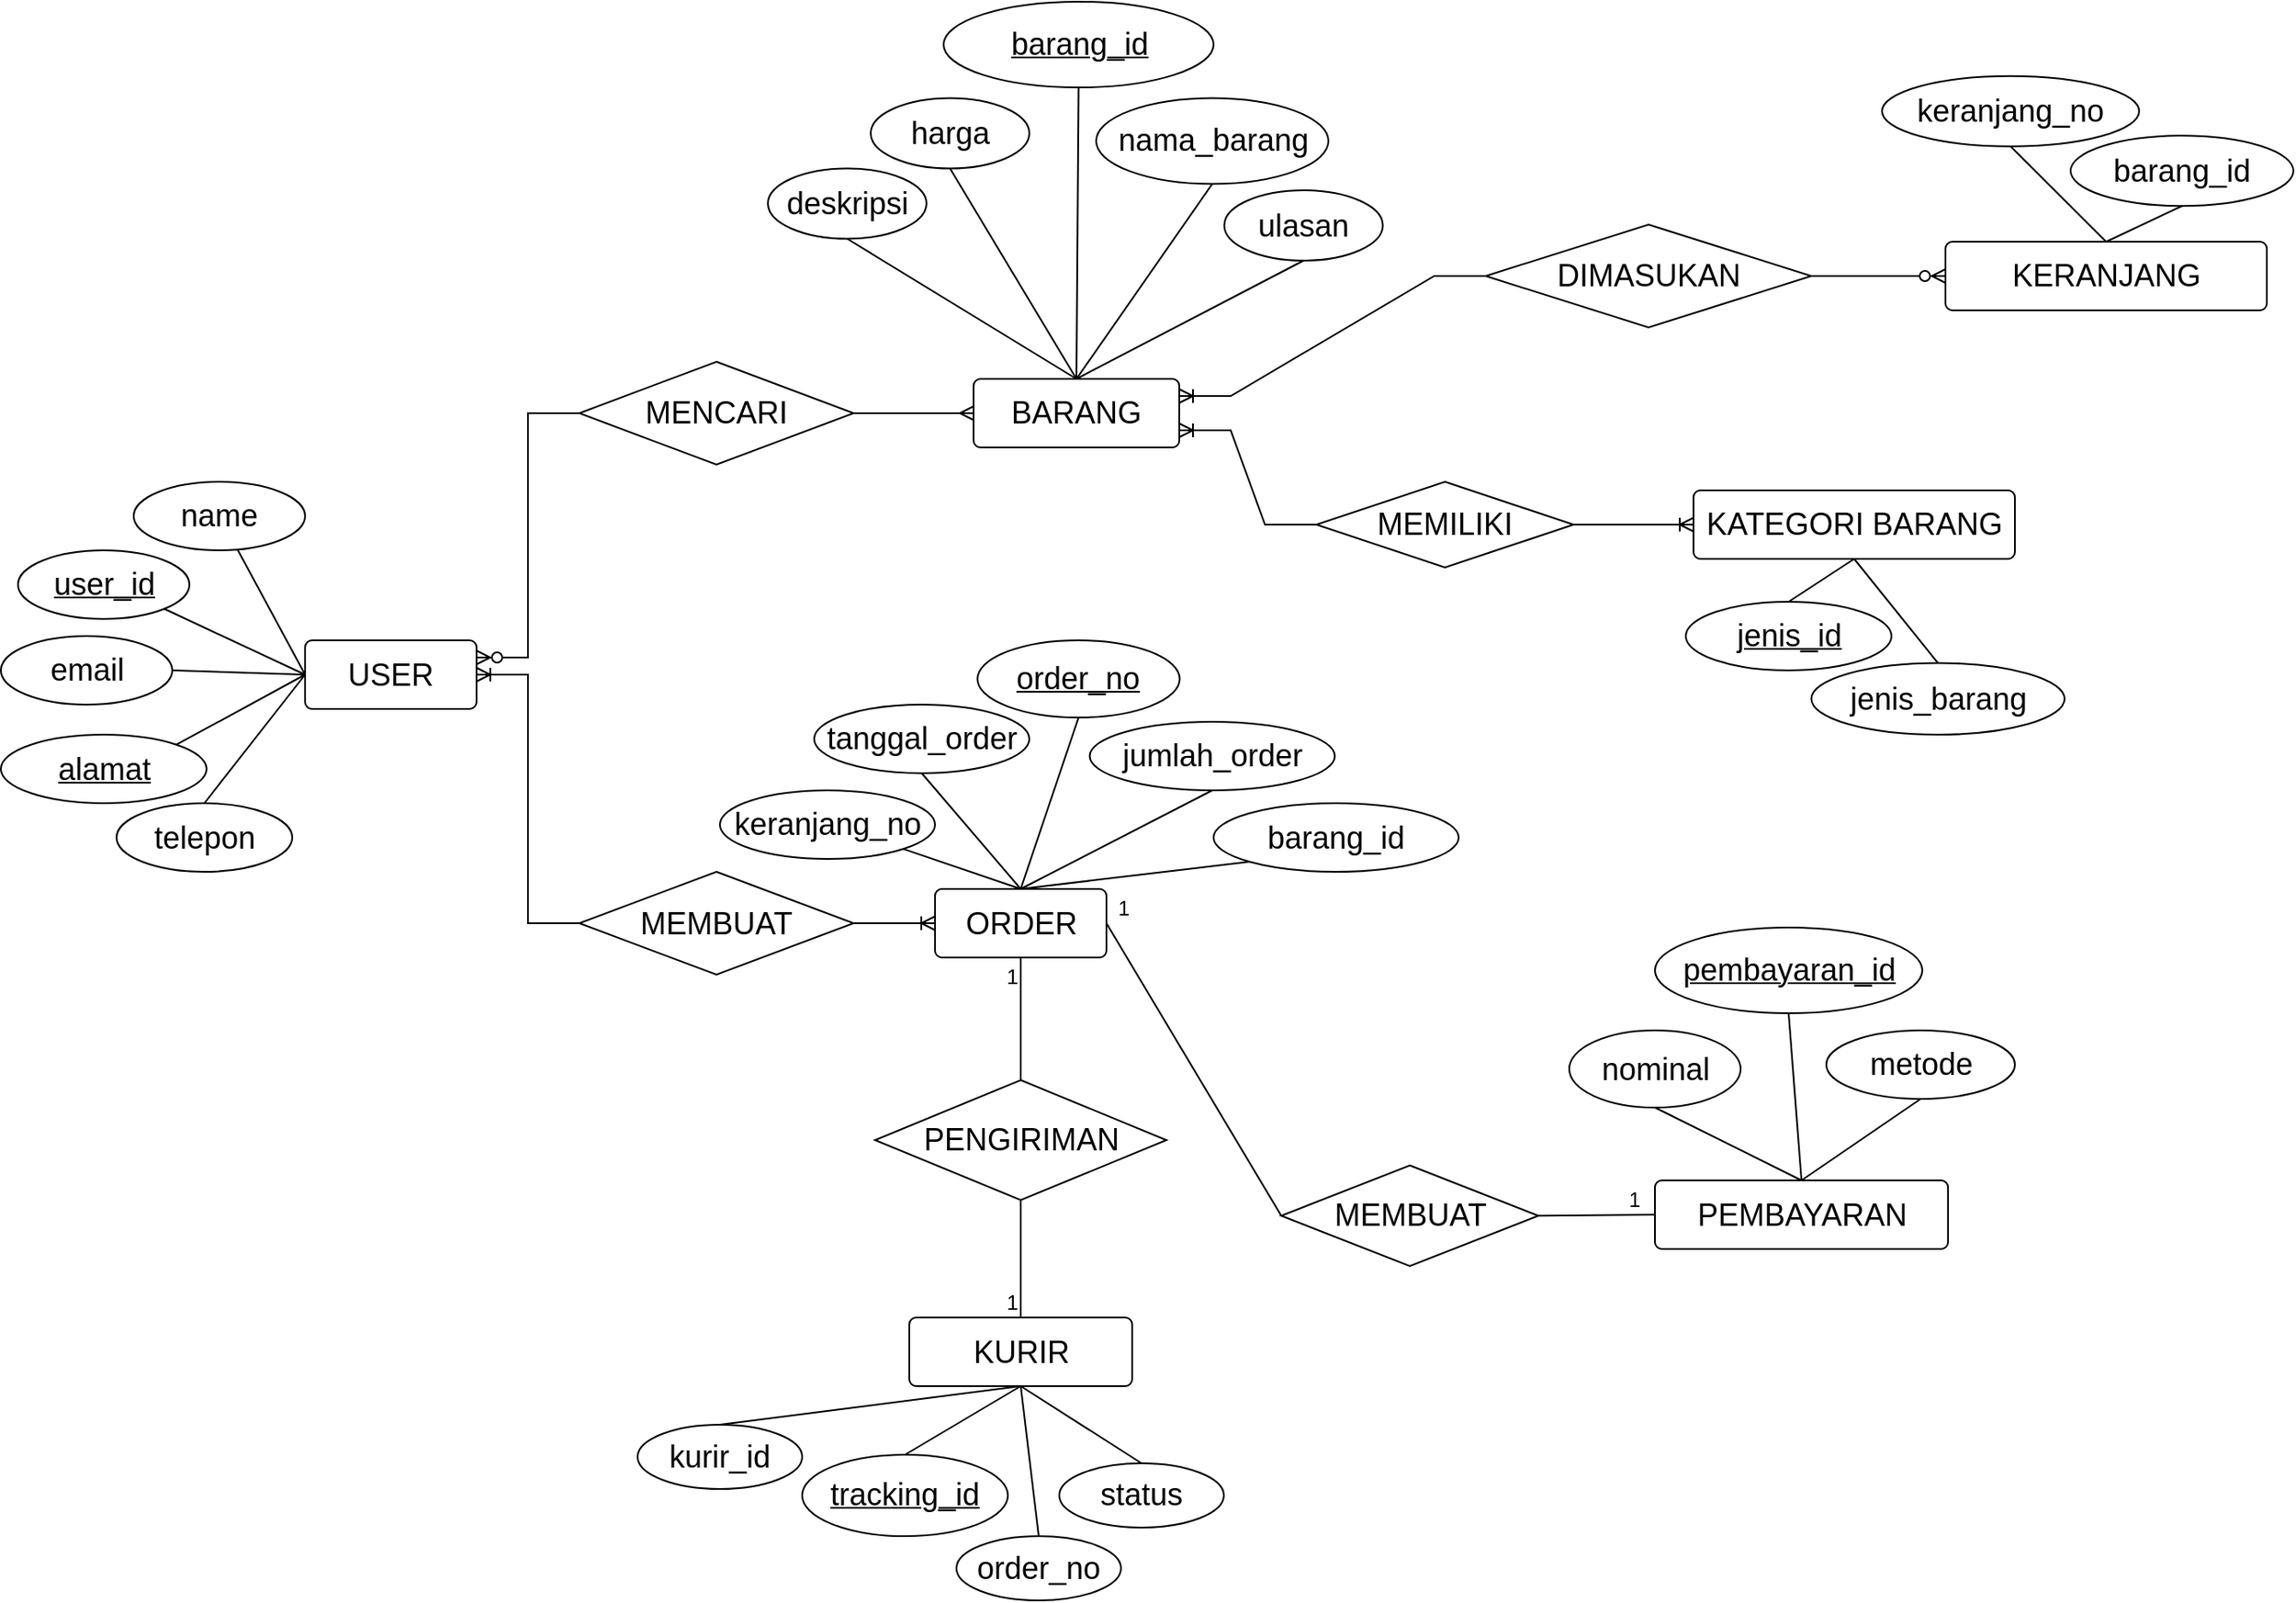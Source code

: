 <mxfile version="27.2.0">
  <diagram name="Page-1" id="-iXwoYLDDtDdKmQi8xTw">
    <mxGraphModel dx="905" dy="538" grid="1" gridSize="10" guides="1" tooltips="1" connect="1" arrows="0" fold="1" page="1" pageScale="1" pageWidth="827" pageHeight="1169" background="#ffffff" math="0" shadow="0">
      <root>
        <mxCell id="0" />
        <mxCell id="1" parent="0" />
        <mxCell id="obogICGuJaBVOjnPYi_7-20" value="&lt;span style=&quot;font-size: 18px;&quot;&gt;alamat&lt;/span&gt;" style="ellipse;whiteSpace=wrap;html=1;fontStyle=4" parent="1" vertex="1">
          <mxGeometry x="12.5" y="457.5" width="120" height="40" as="geometry" />
        </mxCell>
        <mxCell id="obogICGuJaBVOjnPYi_7-22" value="&lt;span style=&quot;font-size: 18px;&quot;&gt;telepon&lt;/span&gt;" style="ellipse;whiteSpace=wrap;html=1;" parent="1" vertex="1">
          <mxGeometry x="80" y="497.5" width="102.5" height="40" as="geometry" />
        </mxCell>
        <mxCell id="obogICGuJaBVOjnPYi_7-26" value="&lt;span style=&quot;font-size: 18px;&quot;&gt;PENGIRIMAN&lt;/span&gt;" style="rhombus;whiteSpace=wrap;html=1;" parent="1" vertex="1">
          <mxGeometry x="522.5" y="659" width="170" height="70" as="geometry" />
        </mxCell>
        <mxCell id="obogICGuJaBVOjnPYi_7-27" value="&lt;font style=&quot;font-size: 18px;&quot;&gt;order_no&lt;/font&gt;" style="ellipse;whiteSpace=wrap;html=1;shadow=0;fontStyle=4" parent="1" vertex="1">
          <mxGeometry x="582.25" y="402.5" width="118" height="45" as="geometry" />
        </mxCell>
        <mxCell id="obogICGuJaBVOjnPYi_7-28" value="&lt;span style=&quot;font-size: 18px;&quot;&gt;jumlah_order&lt;/span&gt;" style="ellipse;whiteSpace=wrap;html=1;" parent="1" vertex="1">
          <mxGeometry x="647.75" y="450" width="143" height="40" as="geometry" />
        </mxCell>
        <mxCell id="obogICGuJaBVOjnPYi_7-30" value="&lt;font style=&quot;font-size: 18px;&quot;&gt;tanggal_order&lt;/font&gt;" style="ellipse;whiteSpace=wrap;html=1;" parent="1" vertex="1">
          <mxGeometry x="487" y="440" width="125.5" height="40" as="geometry" />
        </mxCell>
        <mxCell id="obogICGuJaBVOjnPYi_7-33" value="&lt;span style=&quot;font-size: 18px;&quot;&gt;MEMBUAT&lt;/span&gt;" style="rhombus;whiteSpace=wrap;html=1;" parent="1" vertex="1">
          <mxGeometry x="350" y="537.5" width="160" height="60" as="geometry" />
        </mxCell>
        <mxCell id="obogICGuJaBVOjnPYi_7-37" value="&lt;span style=&quot;font-size: 18px;&quot;&gt;pembayaran_id&lt;/span&gt;" style="ellipse;whiteSpace=wrap;html=1;shadow=0;fontStyle=4" parent="1" vertex="1">
          <mxGeometry x="977.5" y="570" width="156" height="50" as="geometry" />
        </mxCell>
        <mxCell id="obogICGuJaBVOjnPYi_7-38" value="&lt;span style=&quot;font-size: 18px;&quot;&gt;nominal&lt;/span&gt;" style="ellipse;whiteSpace=wrap;html=1;shadow=0;" parent="1" vertex="1">
          <mxGeometry x="927.5" y="630" width="100" height="45" as="geometry" />
        </mxCell>
        <mxCell id="obogICGuJaBVOjnPYi_7-39" value="&lt;span style=&quot;font-size: 18px;&quot;&gt;metode&lt;/span&gt;" style="ellipse;whiteSpace=wrap;html=1;shadow=0;" parent="1" vertex="1">
          <mxGeometry x="1077.5" y="630" width="110" height="40" as="geometry" />
        </mxCell>
        <mxCell id="obogICGuJaBVOjnPYi_7-41" value="&lt;font style=&quot;font-size: 18px;&quot;&gt;USER&lt;/font&gt;" style="rounded=1;arcSize=10;whiteSpace=wrap;html=1;align=center;" parent="1" vertex="1">
          <mxGeometry x="190" y="402.5" width="100" height="40" as="geometry" />
        </mxCell>
        <mxCell id="obogICGuJaBVOjnPYi_7-45" value="&lt;font style=&quot;font-size: 18px;&quot;&gt;name&lt;/font&gt;" style="ellipse;whiteSpace=wrap;html=1;align=center;" parent="1" vertex="1">
          <mxGeometry x="90" y="310" width="100" height="40" as="geometry" />
        </mxCell>
        <mxCell id="obogICGuJaBVOjnPYi_7-46" value="&lt;span style=&quot;font-size: 18px;&quot;&gt;email&lt;/span&gt;" style="ellipse;whiteSpace=wrap;html=1;align=center;" parent="1" vertex="1">
          <mxGeometry x="12.5" y="400" width="100" height="40" as="geometry" />
        </mxCell>
        <mxCell id="obogICGuJaBVOjnPYi_7-47" value="&lt;span style=&quot;font-size: 18px;&quot;&gt;&lt;u&gt;user_id&lt;/u&gt;&lt;/span&gt;" style="ellipse;whiteSpace=wrap;html=1;align=center;" parent="1" vertex="1">
          <mxGeometry x="22.5" y="350" width="100" height="40" as="geometry" />
        </mxCell>
        <mxCell id="obogICGuJaBVOjnPYi_7-50" value="&lt;font style=&quot;font-size: 18px;&quot;&gt;ORDER&lt;/font&gt;" style="rounded=1;arcSize=10;whiteSpace=wrap;html=1;align=center;" parent="1" vertex="1">
          <mxGeometry x="557.5" y="547.5" width="100" height="40" as="geometry" />
        </mxCell>
        <mxCell id="obogICGuJaBVOjnPYi_7-51" value="&lt;span style=&quot;font-size: 18px;&quot;&gt;PEMBAYARAN&lt;/span&gt;" style="rounded=1;arcSize=10;whiteSpace=wrap;html=1;align=center;" parent="1" vertex="1">
          <mxGeometry x="977.5" y="717.5" width="171" height="40" as="geometry" />
        </mxCell>
        <mxCell id="obogICGuJaBVOjnPYi_7-55" value="&lt;span style=&quot;font-size: 18px;&quot;&gt;MEMBUAT&lt;/span&gt;" style="rhombus;whiteSpace=wrap;html=1;" parent="1" vertex="1">
          <mxGeometry x="759.5" y="708.75" width="150" height="58.75" as="geometry" />
        </mxCell>
        <mxCell id="obogICGuJaBVOjnPYi_7-56" value="&lt;span style=&quot;font-size: 18px;&quot;&gt;BARANG&lt;/span&gt;" style="rounded=1;arcSize=10;whiteSpace=wrap;html=1;align=center;" parent="1" vertex="1">
          <mxGeometry x="580" y="250" width="120" height="40" as="geometry" />
        </mxCell>
        <mxCell id="obogICGuJaBVOjnPYi_7-57" value="&lt;span style=&quot;font-size: 18px;&quot;&gt;nama_barang&lt;/span&gt;" style="ellipse;whiteSpace=wrap;html=1;shadow=0;fontStyle=0" parent="1" vertex="1">
          <mxGeometry x="651.5" y="86.25" width="135.5" height="50" as="geometry" />
        </mxCell>
        <mxCell id="obogICGuJaBVOjnPYi_7-58" value="&lt;span style=&quot;font-size: 18px;&quot;&gt;barang_id&lt;/span&gt;" style="ellipse;whiteSpace=wrap;html=1;shadow=0;fontStyle=4" parent="1" vertex="1">
          <mxGeometry x="562.5" y="30" width="157.5" height="50" as="geometry" />
        </mxCell>
        <mxCell id="obogICGuJaBVOjnPYi_7-59" value="&lt;span style=&quot;font-size: 18px;&quot;&gt;harga&lt;/span&gt;" style="ellipse;whiteSpace=wrap;html=1;shadow=0;fontStyle=0" parent="1" vertex="1">
          <mxGeometry x="520" y="86.25" width="92.5" height="41" as="geometry" />
        </mxCell>
        <mxCell id="obogICGuJaBVOjnPYi_7-66" value="&lt;span style=&quot;font-size: 18px;&quot;&gt;KATEGORI BARANG&lt;/span&gt;" style="rounded=1;arcSize=10;whiteSpace=wrap;html=1;align=center;" parent="1" vertex="1">
          <mxGeometry x="1000" y="315" width="187.5" height="40" as="geometry" />
        </mxCell>
        <mxCell id="obogICGuJaBVOjnPYi_7-68" value="&lt;span style=&quot;font-size: 18px;&quot;&gt;jenis_barang&lt;/span&gt;" style="ellipse;whiteSpace=wrap;html=1;shadow=0;fontStyle=0" parent="1" vertex="1">
          <mxGeometry x="1068.75" y="415.75" width="147.75" height="41.75" as="geometry" />
        </mxCell>
        <mxCell id="obogICGuJaBVOjnPYi_7-71" value="&lt;span style=&quot;font-size: 18px;&quot;&gt;KURIR&lt;/span&gt;" style="rounded=1;arcSize=10;whiteSpace=wrap;html=1;align=center;" parent="1" vertex="1">
          <mxGeometry x="542.5" y="797.5" width="130" height="40" as="geometry" />
        </mxCell>
        <mxCell id="obogICGuJaBVOjnPYi_7-72" value="&lt;span style=&quot;font-size: 18px;&quot;&gt;tracking_id&lt;/span&gt;" style="ellipse;whiteSpace=wrap;html=1;fontStyle=4" parent="1" vertex="1">
          <mxGeometry x="480" y="877.5" width="120" height="47.5" as="geometry" />
        </mxCell>
        <mxCell id="obogICGuJaBVOjnPYi_7-73" value="&lt;font style=&quot;font-size: 18px;&quot;&gt;order_no&lt;/font&gt;" style="ellipse;whiteSpace=wrap;html=1;shadow=0;fontStyle=0" parent="1" vertex="1">
          <mxGeometry x="570" y="925" width="96" height="37.5" as="geometry" />
        </mxCell>
        <mxCell id="obogICGuJaBVOjnPYi_7-74" value="&lt;font style=&quot;font-size: 18px;&quot;&gt;status&lt;/font&gt;" style="ellipse;whiteSpace=wrap;html=1;shadow=0;fontStyle=0" parent="1" vertex="1">
          <mxGeometry x="630" y="882.5" width="96" height="37.5" as="geometry" />
        </mxCell>
        <mxCell id="obogICGuJaBVOjnPYi_7-77" value="" style="endArrow=none;html=1;rounded=0;entryX=0;entryY=0.5;entryDx=0;entryDy=0;exitX=1;exitY=1;exitDx=0;exitDy=0;" parent="1" source="obogICGuJaBVOjnPYi_7-47" target="obogICGuJaBVOjnPYi_7-41" edge="1">
          <mxGeometry relative="1" as="geometry">
            <mxPoint x="-30" y="460" as="sourcePoint" />
            <mxPoint x="130" y="460" as="targetPoint" />
          </mxGeometry>
        </mxCell>
        <mxCell id="obogICGuJaBVOjnPYi_7-78" value="" style="endArrow=none;html=1;rounded=0;entryX=0;entryY=0.5;entryDx=0;entryDy=0;" parent="1" source="obogICGuJaBVOjnPYi_7-45" target="obogICGuJaBVOjnPYi_7-41" edge="1">
          <mxGeometry relative="1" as="geometry">
            <mxPoint x="205" y="380" as="sourcePoint" />
            <mxPoint x="210" y="420" as="targetPoint" />
          </mxGeometry>
        </mxCell>
        <mxCell id="obogICGuJaBVOjnPYi_7-79" value="" style="endArrow=none;html=1;rounded=0;exitX=1;exitY=0.5;exitDx=0;exitDy=0;entryX=0;entryY=0.5;entryDx=0;entryDy=0;" parent="1" source="obogICGuJaBVOjnPYi_7-46" target="obogICGuJaBVOjnPYi_7-41" edge="1">
          <mxGeometry relative="1" as="geometry">
            <mxPoint x="80" y="420" as="sourcePoint" />
            <mxPoint x="200" y="410" as="targetPoint" />
          </mxGeometry>
        </mxCell>
        <mxCell id="obogICGuJaBVOjnPYi_7-80" value="" style="endArrow=none;html=1;rounded=0;entryX=0;entryY=0.5;entryDx=0;entryDy=0;exitX=0.5;exitY=0;exitDx=0;exitDy=0;" parent="1" source="obogICGuJaBVOjnPYi_7-22" target="obogICGuJaBVOjnPYi_7-41" edge="1">
          <mxGeometry relative="1" as="geometry">
            <mxPoint x="-182" y="395" as="sourcePoint" />
            <mxPoint x="-22" y="395" as="targetPoint" />
          </mxGeometry>
        </mxCell>
        <mxCell id="obogICGuJaBVOjnPYi_7-85" value="" style="endArrow=none;html=1;rounded=0;entryX=0.5;entryY=1;entryDx=0;entryDy=0;exitX=0.5;exitY=0;exitDx=0;exitDy=0;" parent="1" source="obogICGuJaBVOjnPYi_7-74" target="obogICGuJaBVOjnPYi_7-71" edge="1">
          <mxGeometry relative="1" as="geometry">
            <mxPoint x="625.25" y="736.25" as="sourcePoint" />
            <mxPoint x="785.25" y="736.25" as="targetPoint" />
          </mxGeometry>
        </mxCell>
        <mxCell id="obogICGuJaBVOjnPYi_7-86" value="" style="endArrow=none;html=1;rounded=0;entryX=0.5;entryY=1;entryDx=0;entryDy=0;exitX=0.5;exitY=0;exitDx=0;exitDy=0;" parent="1" source="obogICGuJaBVOjnPYi_7-72" target="obogICGuJaBVOjnPYi_7-71" edge="1">
          <mxGeometry relative="1" as="geometry">
            <mxPoint x="523.25" y="784.25" as="sourcePoint" />
            <mxPoint x="565.25" y="829.25" as="targetPoint" />
          </mxGeometry>
        </mxCell>
        <mxCell id="obogICGuJaBVOjnPYi_7-87" value="" style="endArrow=none;html=1;rounded=0;entryX=0.5;entryY=1;entryDx=0;entryDy=0;exitX=0.5;exitY=0;exitDx=0;exitDy=0;" parent="1" source="obogICGuJaBVOjnPYi_7-73" target="obogICGuJaBVOjnPYi_7-71" edge="1">
          <mxGeometry relative="1" as="geometry">
            <mxPoint x="489.25" y="827.25" as="sourcePoint" />
            <mxPoint x="565.25" y="829.25" as="targetPoint" />
          </mxGeometry>
        </mxCell>
        <mxCell id="obogICGuJaBVOjnPYi_7-89" value="" style="endArrow=none;html=1;rounded=0;exitX=0.5;exitY=1;exitDx=0;exitDy=0;entryX=0.5;entryY=0;entryDx=0;entryDy=0;" parent="1" source="obogICGuJaBVOjnPYi_7-27" target="obogICGuJaBVOjnPYi_7-50" edge="1">
          <mxGeometry relative="1" as="geometry">
            <mxPoint x="714" y="542.5" as="sourcePoint" />
            <mxPoint x="632" y="565" as="targetPoint" />
          </mxGeometry>
        </mxCell>
        <mxCell id="obogICGuJaBVOjnPYi_7-90" value="" style="endArrow=none;html=1;rounded=0;entryX=0.5;entryY=0;entryDx=0;entryDy=0;exitX=0.5;exitY=1;exitDx=0;exitDy=0;" parent="1" source="obogICGuJaBVOjnPYi_7-28" target="obogICGuJaBVOjnPYi_7-50" edge="1">
          <mxGeometry relative="1" as="geometry">
            <mxPoint x="760" y="553" as="sourcePoint" />
            <mxPoint x="642" y="579.5" as="targetPoint" />
          </mxGeometry>
        </mxCell>
        <mxCell id="obogICGuJaBVOjnPYi_7-91" value="" style="endArrow=none;html=1;rounded=0;entryX=0.5;entryY=0;entryDx=0;entryDy=0;exitX=0.5;exitY=1;exitDx=0;exitDy=0;" parent="1" source="obogICGuJaBVOjnPYi_7-30" target="obogICGuJaBVOjnPYi_7-50" edge="1">
          <mxGeometry relative="1" as="geometry">
            <mxPoint x="782" y="578" as="sourcePoint" />
            <mxPoint x="642" y="578" as="targetPoint" />
          </mxGeometry>
        </mxCell>
        <mxCell id="obogICGuJaBVOjnPYi_7-94" value="" style="endArrow=none;html=1;rounded=0;entryX=0.5;entryY=0;entryDx=0;entryDy=0;exitX=0.5;exitY=1;exitDx=0;exitDy=0;" parent="1" source="obogICGuJaBVOjnPYi_7-38" target="obogICGuJaBVOjnPYi_7-51" edge="1">
          <mxGeometry relative="1" as="geometry">
            <mxPoint x="955.5" y="796.25" as="sourcePoint" />
            <mxPoint x="1023.5" y="766.25" as="targetPoint" />
          </mxGeometry>
        </mxCell>
        <mxCell id="obogICGuJaBVOjnPYi_7-95" value="" style="endArrow=none;html=1;rounded=0;entryX=0.5;entryY=1;entryDx=0;entryDy=0;exitX=0.5;exitY=0;exitDx=0;exitDy=0;" parent="1" source="obogICGuJaBVOjnPYi_7-51" target="obogICGuJaBVOjnPYi_7-37" edge="1">
          <mxGeometry relative="1" as="geometry">
            <mxPoint x="977.5" y="740" as="sourcePoint" />
            <mxPoint x="1033.5" y="776.25" as="targetPoint" />
          </mxGeometry>
        </mxCell>
        <mxCell id="obogICGuJaBVOjnPYi_7-96" value="" style="endArrow=none;html=1;rounded=0;entryX=0.5;entryY=1;entryDx=0;entryDy=0;exitX=0.5;exitY=0;exitDx=0;exitDy=0;" parent="1" source="obogICGuJaBVOjnPYi_7-51" target="obogICGuJaBVOjnPYi_7-39" edge="1">
          <mxGeometry relative="1" as="geometry">
            <mxPoint x="1087.5" y="809" as="sourcePoint" />
            <mxPoint x="1013.5" y="809" as="targetPoint" />
          </mxGeometry>
        </mxCell>
        <mxCell id="obogICGuJaBVOjnPYi_7-97" value="" style="endArrow=none;html=1;rounded=0;exitX=0.5;exitY=0;exitDx=0;exitDy=0;entryX=0.5;entryY=1;entryDx=0;entryDy=0;" parent="1" source="obogICGuJaBVOjnPYi_7-56" target="obogICGuJaBVOjnPYi_7-57" edge="1">
          <mxGeometry relative="1" as="geometry">
            <mxPoint x="690.25" y="321.5" as="sourcePoint" />
            <mxPoint x="850.25" y="321.5" as="targetPoint" />
          </mxGeometry>
        </mxCell>
        <mxCell id="obogICGuJaBVOjnPYi_7-98" value="" style="endArrow=none;html=1;rounded=0;exitX=0.5;exitY=0;exitDx=0;exitDy=0;entryX=0.5;entryY=1;entryDx=0;entryDy=0;" parent="1" source="obogICGuJaBVOjnPYi_7-56" target="obogICGuJaBVOjnPYi_7-58" edge="1">
          <mxGeometry relative="1" as="geometry">
            <mxPoint x="695.25" y="341.5" as="sourcePoint" />
            <mxPoint x="812.25" y="313.5" as="targetPoint" />
          </mxGeometry>
        </mxCell>
        <mxCell id="obogICGuJaBVOjnPYi_7-99" value="" style="endArrow=none;html=1;rounded=0;exitX=0.5;exitY=0;exitDx=0;exitDy=0;entryX=0.5;entryY=1;entryDx=0;entryDy=0;" parent="1" source="obogICGuJaBVOjnPYi_7-56" target="obogICGuJaBVOjnPYi_7-59" edge="1">
          <mxGeometry relative="1" as="geometry">
            <mxPoint x="695.25" y="341.5" as="sourcePoint" />
            <mxPoint x="769.25" y="346.5" as="targetPoint" />
          </mxGeometry>
        </mxCell>
        <mxCell id="obogICGuJaBVOjnPYi_7-100" value="&lt;span style=&quot;font-size: 18px;&quot;&gt;jenis_id&lt;/span&gt;" style="ellipse;whiteSpace=wrap;html=1;shadow=0;fontStyle=4" parent="1" vertex="1">
          <mxGeometry x="995.5" y="380" width="120" height="40" as="geometry" />
        </mxCell>
        <mxCell id="obogICGuJaBVOjnPYi_7-101" value="" style="endArrow=none;html=1;rounded=0;exitX=0.5;exitY=0;exitDx=0;exitDy=0;entryX=0.5;entryY=1;entryDx=0;entryDy=0;" parent="1" source="obogICGuJaBVOjnPYi_7-100" target="obogICGuJaBVOjnPYi_7-66" edge="1">
          <mxGeometry relative="1" as="geometry">
            <mxPoint x="-805.25" y="1223" as="sourcePoint" />
            <mxPoint x="-645.25" y="1223" as="targetPoint" />
            <Array as="points" />
          </mxGeometry>
        </mxCell>
        <mxCell id="obogICGuJaBVOjnPYi_7-102" value="" style="endArrow=none;html=1;rounded=0;exitX=0.5;exitY=0;exitDx=0;exitDy=0;entryX=0.5;entryY=1;entryDx=0;entryDy=0;" parent="1" source="obogICGuJaBVOjnPYi_7-68" target="obogICGuJaBVOjnPYi_7-66" edge="1">
          <mxGeometry relative="1" as="geometry">
            <mxPoint x="-857.25" y="1253" as="sourcePoint" />
            <mxPoint x="-804.25" y="1263" as="targetPoint" />
          </mxGeometry>
        </mxCell>
        <mxCell id="obogICGuJaBVOjnPYi_7-113" value="" style="endArrow=none;html=1;rounded=0;exitX=1;exitY=0;exitDx=0;exitDy=0;entryX=0;entryY=0.5;entryDx=0;entryDy=0;" parent="1" source="obogICGuJaBVOjnPYi_7-20" target="obogICGuJaBVOjnPYi_7-41" edge="1">
          <mxGeometry relative="1" as="geometry">
            <mxPoint x="-150" y="480" as="sourcePoint" />
            <mxPoint x="10" y="480" as="targetPoint" />
          </mxGeometry>
        </mxCell>
        <mxCell id="obogICGuJaBVOjnPYi_7-118" value="" style="edgeStyle=entityRelationEdgeStyle;fontSize=12;html=1;endArrow=ERoneToMany;rounded=0;exitX=1;exitY=0.5;exitDx=0;exitDy=0;entryX=0;entryY=0.5;entryDx=0;entryDy=0;" parent="1" source="obogICGuJaBVOjnPYi_7-33" target="obogICGuJaBVOjnPYi_7-50" edge="1">
          <mxGeometry width="100" height="100" relative="1" as="geometry">
            <mxPoint x="500" y="567.5" as="sourcePoint" />
            <mxPoint x="520" y="617.5" as="targetPoint" />
          </mxGeometry>
        </mxCell>
        <mxCell id="obogICGuJaBVOjnPYi_7-119" value="" style="edgeStyle=entityRelationEdgeStyle;fontSize=12;html=1;endArrow=ERoneToMany;rounded=0;exitX=0;exitY=0.5;exitDx=0;exitDy=0;entryX=1;entryY=0.5;entryDx=0;entryDy=0;" parent="1" source="obogICGuJaBVOjnPYi_7-33" target="obogICGuJaBVOjnPYi_7-41" edge="1">
          <mxGeometry width="100" height="100" relative="1" as="geometry">
            <mxPoint x="330" y="470" as="sourcePoint" />
            <mxPoint x="300" y="480" as="targetPoint" />
            <Array as="points">
              <mxPoint x="340" y="430" />
              <mxPoint x="330" y="470" />
              <mxPoint x="290" y="430" />
            </Array>
          </mxGeometry>
        </mxCell>
        <mxCell id="obogICGuJaBVOjnPYi_7-125" value="" style="endArrow=none;html=1;rounded=0;exitX=0.5;exitY=1;exitDx=0;exitDy=0;entryX=0.5;entryY=0;entryDx=0;entryDy=0;" parent="1" source="obogICGuJaBVOjnPYi_7-26" target="obogICGuJaBVOjnPYi_7-71" edge="1">
          <mxGeometry relative="1" as="geometry">
            <mxPoint x="440" y="747.5" as="sourcePoint" />
            <mxPoint x="600" y="747.5" as="targetPoint" />
          </mxGeometry>
        </mxCell>
        <mxCell id="obogICGuJaBVOjnPYi_7-126" value="1" style="resizable=0;html=1;whiteSpace=wrap;align=right;verticalAlign=bottom;" parent="obogICGuJaBVOjnPYi_7-125" connectable="0" vertex="1">
          <mxGeometry x="1" relative="1" as="geometry" />
        </mxCell>
        <mxCell id="obogICGuJaBVOjnPYi_7-127" value="" style="endArrow=none;html=1;rounded=0;exitX=0.5;exitY=0;exitDx=0;exitDy=0;entryX=0.5;entryY=1;entryDx=0;entryDy=0;" parent="1" source="obogICGuJaBVOjnPYi_7-26" target="obogICGuJaBVOjnPYi_7-50" edge="1">
          <mxGeometry relative="1" as="geometry">
            <mxPoint x="510" y="667.5" as="sourcePoint" />
            <mxPoint x="670" y="667.5" as="targetPoint" />
          </mxGeometry>
        </mxCell>
        <mxCell id="obogICGuJaBVOjnPYi_7-128" value="1" style="resizable=0;html=1;whiteSpace=wrap;align=right;verticalAlign=bottom;" parent="obogICGuJaBVOjnPYi_7-127" connectable="0" vertex="1">
          <mxGeometry x="1" relative="1" as="geometry">
            <mxPoint y="20" as="offset" />
          </mxGeometry>
        </mxCell>
        <mxCell id="obogICGuJaBVOjnPYi_7-129" value="" style="endArrow=none;html=1;rounded=0;exitX=1;exitY=0.5;exitDx=0;exitDy=0;entryX=0;entryY=0.5;entryDx=0;entryDy=0;" parent="1" source="obogICGuJaBVOjnPYi_7-55" target="obogICGuJaBVOjnPYi_7-51" edge="1">
          <mxGeometry relative="1" as="geometry">
            <mxPoint x="924" y="786.875" as="sourcePoint" />
            <mxPoint x="672" y="852.5" as="targetPoint" />
          </mxGeometry>
        </mxCell>
        <mxCell id="obogICGuJaBVOjnPYi_7-130" value="1" style="resizable=0;html=1;whiteSpace=wrap;align=right;verticalAlign=bottom;" parent="obogICGuJaBVOjnPYi_7-129" connectable="0" vertex="1">
          <mxGeometry x="1" relative="1" as="geometry">
            <mxPoint x="-7" as="offset" />
          </mxGeometry>
        </mxCell>
        <mxCell id="obogICGuJaBVOjnPYi_7-132" value="" style="endArrow=none;html=1;rounded=0;exitX=0;exitY=0.5;exitDx=0;exitDy=0;entryX=1;entryY=0.5;entryDx=0;entryDy=0;" parent="1" source="obogICGuJaBVOjnPYi_7-55" target="obogICGuJaBVOjnPYi_7-50" edge="1">
          <mxGeometry relative="1" as="geometry">
            <mxPoint x="880" y="541.5" as="sourcePoint" />
            <mxPoint x="937" y="505.5" as="targetPoint" />
          </mxGeometry>
        </mxCell>
        <mxCell id="obogICGuJaBVOjnPYi_7-133" value="1" style="resizable=0;html=1;whiteSpace=wrap;align=right;verticalAlign=bottom;" parent="obogICGuJaBVOjnPYi_7-132" connectable="0" vertex="1">
          <mxGeometry x="1" relative="1" as="geometry">
            <mxPoint x="15" as="offset" />
          </mxGeometry>
        </mxCell>
        <mxCell id="obogICGuJaBVOjnPYi_7-144" value="&lt;span style=&quot;font-size: 18px;&quot;&gt;MEMILIKI&lt;/span&gt;" style="rhombus;whiteSpace=wrap;html=1;" parent="1" vertex="1">
          <mxGeometry x="780" y="310" width="150" height="50" as="geometry" />
        </mxCell>
        <mxCell id="obogICGuJaBVOjnPYi_7-146" value="" style="edgeStyle=entityRelationEdgeStyle;fontSize=12;html=1;endArrow=ERoneToMany;rounded=0;entryX=0;entryY=0.5;entryDx=0;entryDy=0;exitX=1;exitY=0.5;exitDx=0;exitDy=0;" parent="1" source="obogICGuJaBVOjnPYi_7-144" target="obogICGuJaBVOjnPYi_7-66" edge="1">
          <mxGeometry width="100" height="100" relative="1" as="geometry">
            <mxPoint x="913.75" y="245" as="sourcePoint" />
            <mxPoint x="823.75" y="235" as="targetPoint" />
          </mxGeometry>
        </mxCell>
        <mxCell id="obogICGuJaBVOjnPYi_7-148" value="" style="edgeStyle=entityRelationEdgeStyle;fontSize=12;html=1;endArrow=ERoneToMany;rounded=0;entryX=1;entryY=0.75;entryDx=0;entryDy=0;exitX=0;exitY=0.5;exitDx=0;exitDy=0;" parent="1" source="obogICGuJaBVOjnPYi_7-144" target="obogICGuJaBVOjnPYi_7-56" edge="1">
          <mxGeometry width="100" height="100" relative="1" as="geometry">
            <mxPoint x="833.75" y="335" as="sourcePoint" />
            <mxPoint x="933.75" y="235" as="targetPoint" />
          </mxGeometry>
        </mxCell>
        <mxCell id="iWArCoLIw1EmAk30BfWZ-3" value="&lt;span style=&quot;font-size: 18px;&quot;&gt;MENCARI&lt;/span&gt;" style="rhombus;whiteSpace=wrap;html=1;" parent="1" vertex="1">
          <mxGeometry x="350" y="240" width="160" height="60" as="geometry" />
        </mxCell>
        <mxCell id="iWArCoLIw1EmAk30BfWZ-4" value="&lt;span style=&quot;font-size: 18px;&quot;&gt;deskripsi&lt;/span&gt;" style="ellipse;whiteSpace=wrap;html=1;shadow=0;fontStyle=0" parent="1" vertex="1">
          <mxGeometry x="460" y="127.25" width="92.5" height="41" as="geometry" />
        </mxCell>
        <mxCell id="iWArCoLIw1EmAk30BfWZ-5" value="" style="endArrow=none;html=1;rounded=0;exitX=0.5;exitY=0;exitDx=0;exitDy=0;entryX=0.5;entryY=1;entryDx=0;entryDy=0;" parent="1" source="obogICGuJaBVOjnPYi_7-56" target="iWArCoLIw1EmAk30BfWZ-4" edge="1">
          <mxGeometry relative="1" as="geometry">
            <mxPoint x="646" y="255" as="sourcePoint" />
            <mxPoint x="576" y="137" as="targetPoint" />
          </mxGeometry>
        </mxCell>
        <mxCell id="iWArCoLIw1EmAk30BfWZ-6" value="&lt;span style=&quot;font-size: 18px;&quot;&gt;ulasan&lt;/span&gt;" style="ellipse;whiteSpace=wrap;html=1;shadow=0;fontStyle=0" parent="1" vertex="1">
          <mxGeometry x="726.25" y="140" width="92.5" height="41" as="geometry" />
        </mxCell>
        <mxCell id="iWArCoLIw1EmAk30BfWZ-7" value="" style="endArrow=none;html=1;rounded=0;exitX=0.5;exitY=0;exitDx=0;exitDy=0;entryX=0.5;entryY=1;entryDx=0;entryDy=0;" parent="1" source="obogICGuJaBVOjnPYi_7-56" target="iWArCoLIw1EmAk30BfWZ-6" edge="1">
          <mxGeometry relative="1" as="geometry">
            <mxPoint x="646" y="255" as="sourcePoint" />
            <mxPoint x="729" y="146" as="targetPoint" />
          </mxGeometry>
        </mxCell>
        <mxCell id="iWArCoLIw1EmAk30BfWZ-9" value="&lt;span style=&quot;font-size: 18px;&quot;&gt;kurir_id&lt;/span&gt;" style="ellipse;whiteSpace=wrap;html=1;shadow=0;fontStyle=0" parent="1" vertex="1">
          <mxGeometry x="384" y="860" width="96" height="37.5" as="geometry" />
        </mxCell>
        <mxCell id="iWArCoLIw1EmAk30BfWZ-10" value="" style="endArrow=none;html=1;rounded=0;entryX=0.5;entryY=1;entryDx=0;entryDy=0;exitX=0.5;exitY=0;exitDx=0;exitDy=0;" parent="1" source="iWArCoLIw1EmAk30BfWZ-9" target="obogICGuJaBVOjnPYi_7-71" edge="1">
          <mxGeometry relative="1" as="geometry">
            <mxPoint x="550" y="888" as="sourcePoint" />
            <mxPoint x="618" y="848" as="targetPoint" />
          </mxGeometry>
        </mxCell>
        <mxCell id="iWArCoLIw1EmAk30BfWZ-13" value="&lt;span style=&quot;font-size: 18px;&quot;&gt;barang_id&lt;/span&gt;" style="ellipse;whiteSpace=wrap;html=1;" parent="1" vertex="1">
          <mxGeometry x="720" y="497.5" width="143" height="40" as="geometry" />
        </mxCell>
        <mxCell id="iWArCoLIw1EmAk30BfWZ-14" value="" style="endArrow=none;html=1;rounded=0;entryX=0.5;entryY=0;entryDx=0;entryDy=0;exitX=0;exitY=1;exitDx=0;exitDy=0;" parent="1" source="iWArCoLIw1EmAk30BfWZ-13" target="obogICGuJaBVOjnPYi_7-50" edge="1">
          <mxGeometry relative="1" as="geometry">
            <mxPoint x="673" y="493" as="sourcePoint" />
            <mxPoint x="618" y="558" as="targetPoint" />
          </mxGeometry>
        </mxCell>
        <mxCell id="iWArCoLIw1EmAk30BfWZ-16" value="" style="edgeStyle=entityRelationEdgeStyle;fontSize=12;html=1;endArrow=ERzeroToMany;endFill=1;rounded=0;entryX=1;entryY=0.25;entryDx=0;entryDy=0;exitX=0;exitY=0.5;exitDx=0;exitDy=0;" parent="1" source="iWArCoLIw1EmAk30BfWZ-3" target="obogICGuJaBVOjnPYi_7-41" edge="1">
          <mxGeometry width="100" height="100" relative="1" as="geometry">
            <mxPoint x="360" y="350" as="sourcePoint" />
            <mxPoint x="460" y="250" as="targetPoint" />
          </mxGeometry>
        </mxCell>
        <mxCell id="iWArCoLIw1EmAk30BfWZ-17" value="" style="edgeStyle=entityRelationEdgeStyle;fontSize=12;html=1;endArrow=ERmany;rounded=0;exitX=1;exitY=0.5;exitDx=0;exitDy=0;entryX=0;entryY=0.5;entryDx=0;entryDy=0;" parent="1" source="iWArCoLIw1EmAk30BfWZ-3" target="obogICGuJaBVOjnPYi_7-56" edge="1">
          <mxGeometry width="100" height="100" relative="1" as="geometry">
            <mxPoint x="570" y="350" as="sourcePoint" />
            <mxPoint x="670" y="250" as="targetPoint" />
          </mxGeometry>
        </mxCell>
        <mxCell id="illr2HTrD_dLk-PM1Skf-1" value="&lt;span style=&quot;font-size: 18px;&quot;&gt;DIMASUKAN&lt;/span&gt;" style="rhombus;whiteSpace=wrap;html=1;" vertex="1" parent="1">
          <mxGeometry x="878.75" y="160" width="190" height="60" as="geometry" />
        </mxCell>
        <mxCell id="illr2HTrD_dLk-PM1Skf-3" value="&lt;span style=&quot;font-size: 18px;&quot;&gt;KERANJANG&lt;/span&gt;" style="rounded=1;arcSize=10;whiteSpace=wrap;html=1;align=center;" vertex="1" parent="1">
          <mxGeometry x="1147" y="170" width="187.5" height="40" as="geometry" />
        </mxCell>
        <mxCell id="illr2HTrD_dLk-PM1Skf-4" value="&lt;span style=&quot;font-size: 18px;&quot;&gt;keranjang_no&lt;/span&gt;" style="ellipse;whiteSpace=wrap;html=1;" vertex="1" parent="1">
          <mxGeometry x="432" y="490" width="125.5" height="40" as="geometry" />
        </mxCell>
        <mxCell id="illr2HTrD_dLk-PM1Skf-5" value="&lt;span style=&quot;font-size: 18px;&quot;&gt;keranjang_no&lt;/span&gt;" style="ellipse;whiteSpace=wrap;html=1;shadow=0;fontStyle=0" vertex="1" parent="1">
          <mxGeometry x="1110" y="73.38" width="150" height="41" as="geometry" />
        </mxCell>
        <mxCell id="illr2HTrD_dLk-PM1Skf-6" value="&lt;span style=&quot;font-size: 18px;&quot;&gt;barang_id&lt;/span&gt;" style="ellipse;whiteSpace=wrap;html=1;shadow=0;fontStyle=0" vertex="1" parent="1">
          <mxGeometry x="1220" y="108.13" width="130" height="41" as="geometry" />
        </mxCell>
        <mxCell id="illr2HTrD_dLk-PM1Skf-7" value="" style="endArrow=none;html=1;rounded=0;exitX=0.5;exitY=1;exitDx=0;exitDy=0;entryX=0.5;entryY=0;entryDx=0;entryDy=0;" edge="1" parent="1" source="illr2HTrD_dLk-PM1Skf-5" target="illr2HTrD_dLk-PM1Skf-3">
          <mxGeometry relative="1" as="geometry">
            <mxPoint x="850" y="321" as="sourcePoint" />
            <mxPoint x="1010" y="321" as="targetPoint" />
          </mxGeometry>
        </mxCell>
        <mxCell id="illr2HTrD_dLk-PM1Skf-8" value="" style="endArrow=none;html=1;rounded=0;exitX=0.5;exitY=1;exitDx=0;exitDy=0;entryX=0.5;entryY=0;entryDx=0;entryDy=0;" edge="1" parent="1" source="illr2HTrD_dLk-PM1Skf-6" target="illr2HTrD_dLk-PM1Skf-3">
          <mxGeometry relative="1" as="geometry">
            <mxPoint x="1095" y="122" as="sourcePoint" />
            <mxPoint x="1190" y="161" as="targetPoint" />
          </mxGeometry>
        </mxCell>
        <mxCell id="illr2HTrD_dLk-PM1Skf-11" value="" style="edgeStyle=entityRelationEdgeStyle;fontSize=12;html=1;endArrow=ERoneToMany;rounded=0;entryX=1;entryY=0.25;entryDx=0;entryDy=0;exitX=0;exitY=0.5;exitDx=0;exitDy=0;" edge="1" parent="1" source="illr2HTrD_dLk-PM1Skf-1" target="obogICGuJaBVOjnPYi_7-56">
          <mxGeometry width="100" height="100" relative="1" as="geometry">
            <mxPoint x="960" y="240" as="sourcePoint" />
            <mxPoint x="1060" y="140" as="targetPoint" />
          </mxGeometry>
        </mxCell>
        <mxCell id="illr2HTrD_dLk-PM1Skf-12" value="" style="edgeStyle=entityRelationEdgeStyle;fontSize=12;html=1;endArrow=ERzeroToMany;endFill=1;rounded=0;entryX=0;entryY=0.5;entryDx=0;entryDy=0;exitX=1;exitY=0.5;exitDx=0;exitDy=0;" edge="1" parent="1" source="illr2HTrD_dLk-PM1Skf-1" target="illr2HTrD_dLk-PM1Skf-3">
          <mxGeometry width="100" height="100" relative="1" as="geometry">
            <mxPoint x="630" y="310" as="sourcePoint" />
            <mxPoint x="730" y="210" as="targetPoint" />
          </mxGeometry>
        </mxCell>
        <mxCell id="illr2HTrD_dLk-PM1Skf-14" value="" style="endArrow=none;html=1;rounded=0;entryX=0.5;entryY=0;entryDx=0;entryDy=0;exitX=1;exitY=1;exitDx=0;exitDy=0;" edge="1" parent="1" source="illr2HTrD_dLk-PM1Skf-4" target="obogICGuJaBVOjnPYi_7-50">
          <mxGeometry relative="1" as="geometry">
            <mxPoint x="510" y="493" as="sourcePoint" />
            <mxPoint x="618" y="558" as="targetPoint" />
          </mxGeometry>
        </mxCell>
      </root>
    </mxGraphModel>
  </diagram>
</mxfile>

